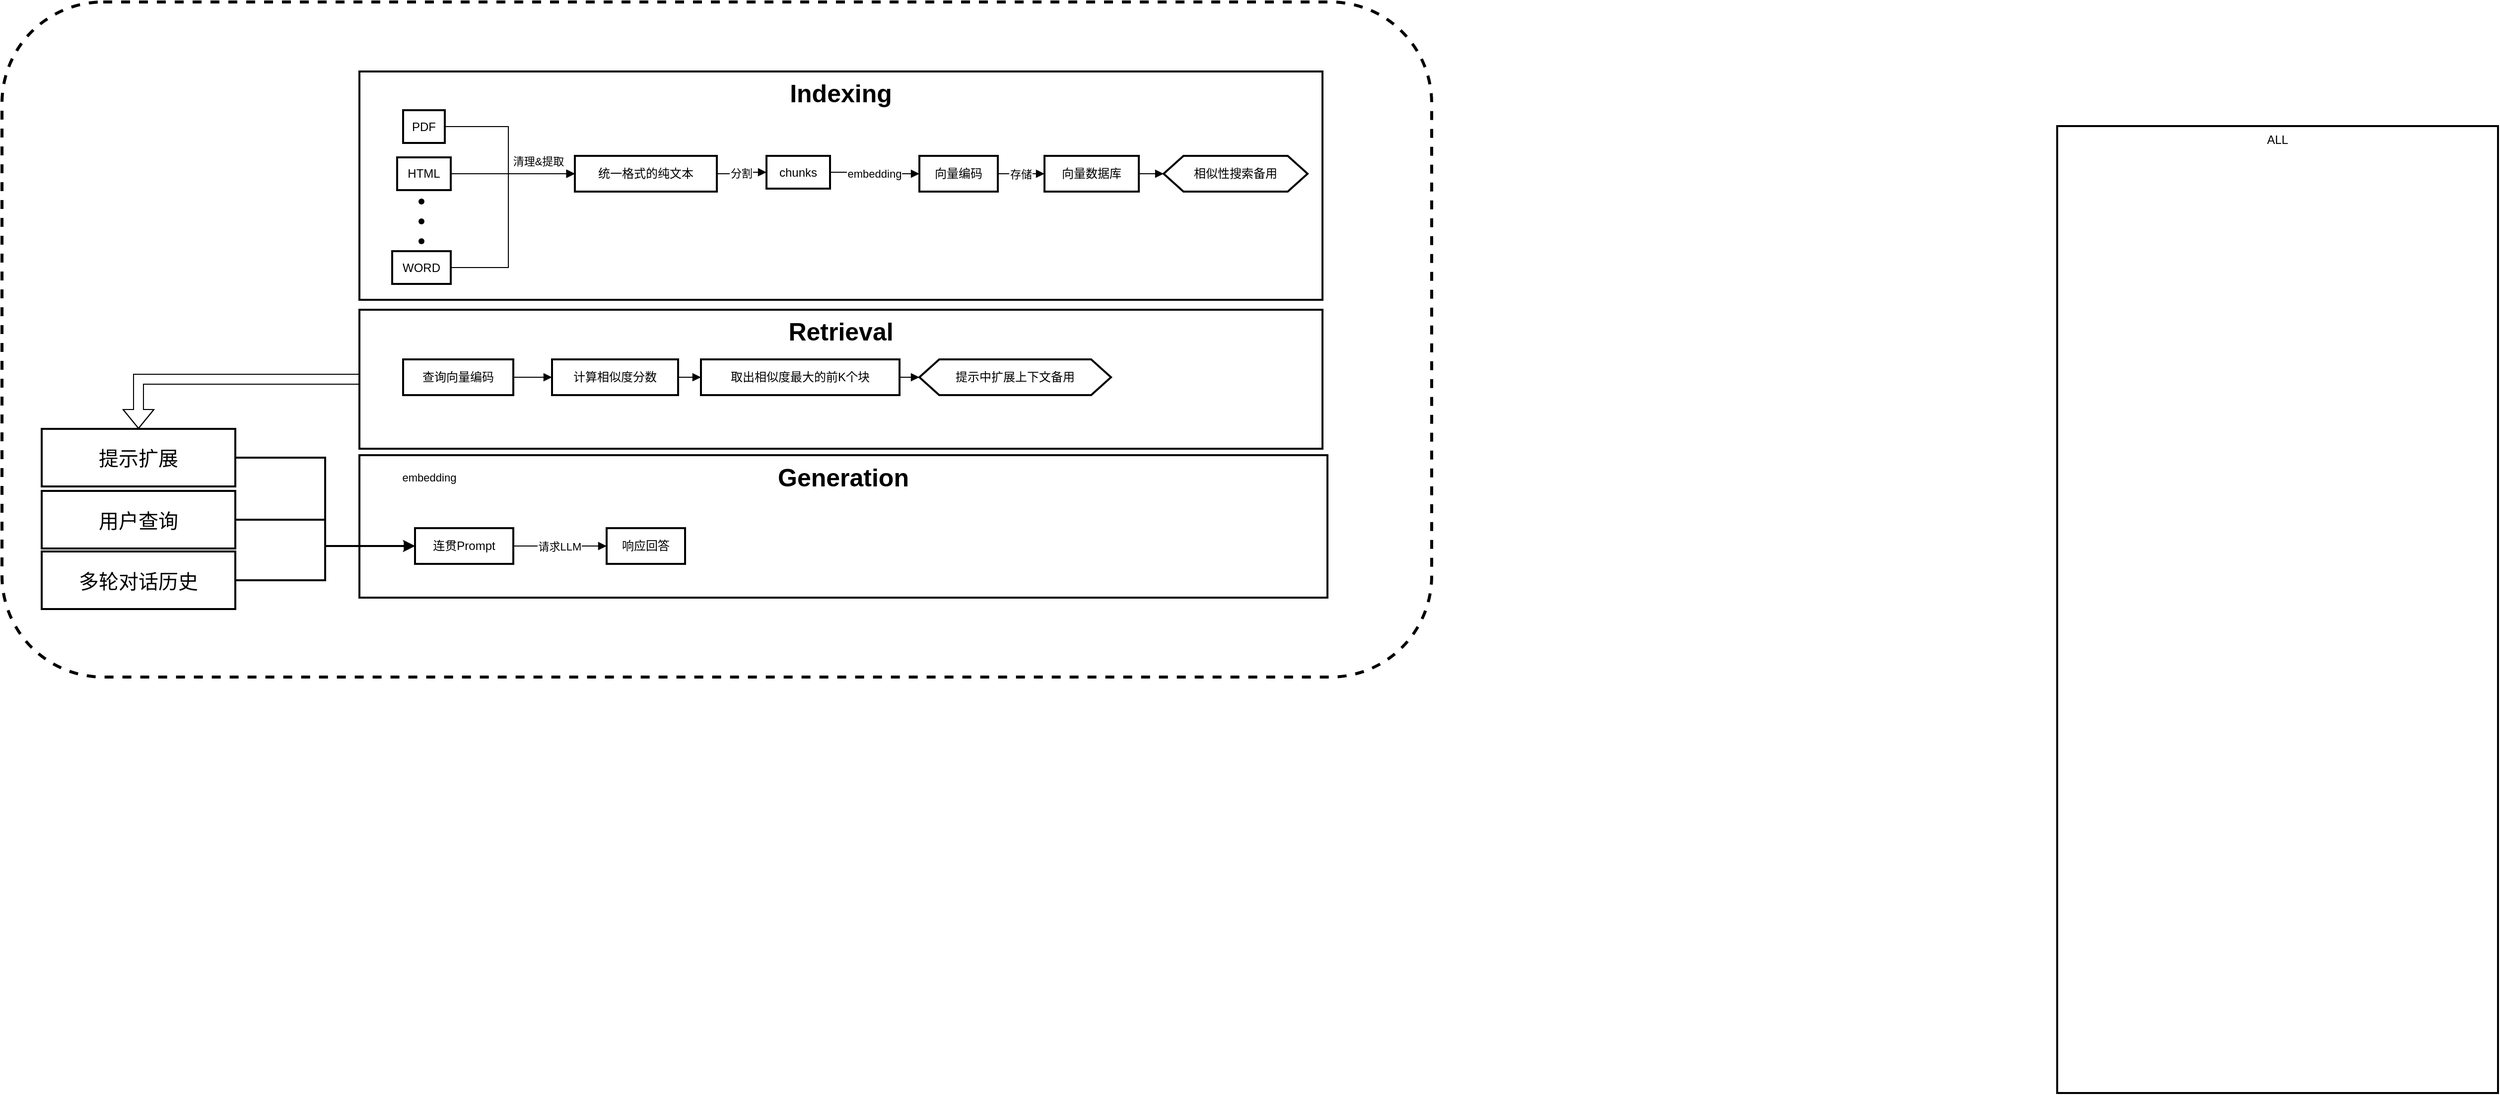 <mxfile version="24.6.5" type="device">
  <diagram name="第 1 页" id="KT44jN5j97w8UCYjzkdt">
    <mxGraphModel dx="2577" dy="897" grid="1" gridSize="10" guides="1" tooltips="1" connect="1" arrows="1" fold="1" page="1" pageScale="1" pageWidth="827" pageHeight="1169" math="0" shadow="0">
      <root>
        <mxCell id="0" />
        <mxCell id="1" parent="0" />
        <mxCell id="0SHvICGjDEyUweSbfonY-1" value="ALL" style="whiteSpace=wrap;strokeWidth=2;verticalAlign=top;" vertex="1" parent="1">
          <mxGeometry x="1740" y="195" width="444" height="974" as="geometry" />
        </mxCell>
        <mxCell id="0SHvICGjDEyUweSbfonY-2" value="Retrieval" style="whiteSpace=wrap;strokeWidth=2;verticalAlign=top;fontSize=25;fontStyle=1" vertex="1" parent="1">
          <mxGeometry x="30" y="380" width="970" height="140" as="geometry" />
        </mxCell>
        <mxCell id="0SHvICGjDEyUweSbfonY-4" value="Generation" style="whiteSpace=wrap;strokeWidth=2;verticalAlign=top;fontSize=25;fontStyle=1" vertex="1" parent="1">
          <mxGeometry x="30" y="526.5" width="975" height="143.5" as="geometry" />
        </mxCell>
        <mxCell id="0SHvICGjDEyUweSbfonY-5" value="连贯Prompt" style="whiteSpace=wrap;strokeWidth=2;" vertex="1" parent="1">
          <mxGeometry x="86" y="600" width="99" height="36" as="geometry" />
        </mxCell>
        <mxCell id="0SHvICGjDEyUweSbfonY-6" value="响应回答" style="whiteSpace=wrap;strokeWidth=2;" vertex="1" parent="1">
          <mxGeometry x="279" y="600" width="79" height="36" as="geometry" />
        </mxCell>
        <mxCell id="0SHvICGjDEyUweSbfonY-8" value="查询向量编码" style="whiteSpace=wrap;strokeWidth=2;" vertex="1" parent="1">
          <mxGeometry x="74" y="430" width="111" height="36" as="geometry" />
        </mxCell>
        <mxCell id="0SHvICGjDEyUweSbfonY-9" value="计算相似度分数" style="whiteSpace=wrap;strokeWidth=2;" vertex="1" parent="1">
          <mxGeometry x="224" y="430" width="127" height="36" as="geometry" />
        </mxCell>
        <mxCell id="0SHvICGjDEyUweSbfonY-10" value="取出相似度最大的前K个块" style="whiteSpace=wrap;strokeWidth=2;" vertex="1" parent="1">
          <mxGeometry x="374" y="430" width="200" height="36" as="geometry" />
        </mxCell>
        <mxCell id="0SHvICGjDEyUweSbfonY-11" value="提示中扩展上下文备用" style="shape=hexagon;perimeter=hexagonPerimeter2;fixedSize=1;strokeWidth=2;whiteSpace=wrap;" vertex="1" parent="1">
          <mxGeometry x="594" y="430" width="193" height="36" as="geometry" />
        </mxCell>
        <mxCell id="0SHvICGjDEyUweSbfonY-28" value="" style="curved=1;startArrow=none;endArrow=block;exitX=1;exitY=0.5;entryX=0;entryY=0.5;rounded=0;exitDx=0;exitDy=0;entryDx=0;entryDy=0;" edge="1" parent="1" source="0SHvICGjDEyUweSbfonY-8" target="0SHvICGjDEyUweSbfonY-9">
          <mxGeometry relative="1" as="geometry">
            <Array as="points" />
          </mxGeometry>
        </mxCell>
        <mxCell id="0SHvICGjDEyUweSbfonY-29" value="" style="curved=1;startArrow=none;endArrow=block;exitX=1;exitY=0.5;entryX=0;entryY=0.5;rounded=0;exitDx=0;exitDy=0;entryDx=0;entryDy=0;" edge="1" parent="1" source="0SHvICGjDEyUweSbfonY-9" target="0SHvICGjDEyUweSbfonY-10">
          <mxGeometry relative="1" as="geometry">
            <Array as="points" />
          </mxGeometry>
        </mxCell>
        <mxCell id="0SHvICGjDEyUweSbfonY-30" value="" style="curved=1;startArrow=none;endArrow=block;exitX=1;exitY=0.5;entryX=0;entryY=0.5;rounded=0;exitDx=0;exitDy=0;entryDx=0;entryDy=0;" edge="1" parent="1" source="0SHvICGjDEyUweSbfonY-10" target="0SHvICGjDEyUweSbfonY-11">
          <mxGeometry relative="1" as="geometry">
            <Array as="points" />
          </mxGeometry>
        </mxCell>
        <mxCell id="0SHvICGjDEyUweSbfonY-32" value="" style="startArrow=none;endArrow=block;exitX=1;exitY=0.5;rounded=0;edgeStyle=orthogonalEdgeStyle;exitDx=0;exitDy=0;entryX=0;entryY=0.5;entryDx=0;entryDy=0;strokeWidth=2;" edge="1" parent="1" source="0SHvICGjDEyUweSbfonY-7" target="0SHvICGjDEyUweSbfonY-5">
          <mxGeometry relative="1" as="geometry" />
        </mxCell>
        <mxCell id="0SHvICGjDEyUweSbfonY-33" value="请求LLM" style="startArrow=none;endArrow=block;exitX=1;exitY=0.5;entryX=0;entryY=0.5;rounded=0;entryDx=0;entryDy=0;exitDx=0;exitDy=0;" edge="1" parent="1" source="0SHvICGjDEyUweSbfonY-5" target="0SHvICGjDEyUweSbfonY-6">
          <mxGeometry relative="1" as="geometry" />
        </mxCell>
        <mxCell id="0SHvICGjDEyUweSbfonY-36" value="" style="startArrow=none;endArrow=block;rounded=0;exitX=1;exitY=0.5;exitDx=0;exitDy=0;entryX=0;entryY=0.5;entryDx=0;entryDy=0;edgeStyle=orthogonalEdgeStyle;strokeWidth=2;" edge="1" parent="1" source="0SHvICGjDEyUweSbfonY-3" target="0SHvICGjDEyUweSbfonY-5">
          <mxGeometry relative="1" as="geometry" />
        </mxCell>
        <mxCell id="0SHvICGjDEyUweSbfonY-44" value="embedding" style="edgeLabel;html=1;align=center;verticalAlign=middle;resizable=0;points=[];" vertex="1" connectable="0" parent="0SHvICGjDEyUweSbfonY-36">
          <mxGeometry x="0.034" y="-5" relative="1" as="geometry">
            <mxPoint x="109" y="-60" as="offset" />
          </mxGeometry>
        </mxCell>
        <mxCell id="0SHvICGjDEyUweSbfonY-47" value="" style="shape=flexArrow;endArrow=classic;html=1;rounded=0;entryX=0.5;entryY=0;entryDx=0;entryDy=0;exitX=0;exitY=0.5;exitDx=0;exitDy=0;edgeStyle=orthogonalEdgeStyle;" edge="1" parent="1" source="0SHvICGjDEyUweSbfonY-2" target="0SHvICGjDEyUweSbfonY-46">
          <mxGeometry width="50" height="50" relative="1" as="geometry">
            <mxPoint x="-110" y="530" as="sourcePoint" />
            <mxPoint x="-60" y="480" as="targetPoint" />
          </mxGeometry>
        </mxCell>
        <mxCell id="0SHvICGjDEyUweSbfonY-48" value="" style="endArrow=classic;html=1;rounded=0;exitX=1;exitY=0.5;exitDx=0;exitDy=0;edgeStyle=orthogonalEdgeStyle;entryX=0;entryY=0.5;entryDx=0;entryDy=0;strokeWidth=2;" edge="1" parent="1" source="0SHvICGjDEyUweSbfonY-46" target="0SHvICGjDEyUweSbfonY-5">
          <mxGeometry width="50" height="50" relative="1" as="geometry">
            <mxPoint x="-110" y="530" as="sourcePoint" />
            <mxPoint x="80" y="620" as="targetPoint" />
          </mxGeometry>
        </mxCell>
        <mxCell id="0SHvICGjDEyUweSbfonY-56" value="" style="group" vertex="1" connectable="0" parent="1">
          <mxGeometry x="30" y="140" width="970" height="230" as="geometry" />
        </mxCell>
        <mxCell id="0SHvICGjDEyUweSbfonY-12" value="Indexing" style="whiteSpace=wrap;strokeWidth=2;verticalAlign=top;container=0;fontSize=25;fontStyle=1" vertex="1" parent="0SHvICGjDEyUweSbfonY-56">
          <mxGeometry width="970" height="230" as="geometry" />
        </mxCell>
        <mxCell id="0SHvICGjDEyUweSbfonY-13" value="统一格式的纯文本" style="whiteSpace=wrap;strokeWidth=2;" vertex="1" parent="0SHvICGjDEyUweSbfonY-56">
          <mxGeometry x="217" y="85" width="143" height="36" as="geometry" />
        </mxCell>
        <mxCell id="0SHvICGjDEyUweSbfonY-14" value="PDF" style="whiteSpace=wrap;strokeWidth=2;" vertex="1" parent="0SHvICGjDEyUweSbfonY-56">
          <mxGeometry x="44" y="39" width="42" height="33" as="geometry" />
        </mxCell>
        <mxCell id="0SHvICGjDEyUweSbfonY-15" value="HTML" style="whiteSpace=wrap;strokeWidth=2;" vertex="1" parent="0SHvICGjDEyUweSbfonY-56">
          <mxGeometry x="38" y="86.5" width="54" height="33" as="geometry" />
        </mxCell>
        <mxCell id="0SHvICGjDEyUweSbfonY-16" value="WORD" style="whiteSpace=wrap;strokeWidth=2;" vertex="1" parent="0SHvICGjDEyUweSbfonY-56">
          <mxGeometry x="33" y="181" width="59" height="33" as="geometry" />
        </mxCell>
        <mxCell id="0SHvICGjDEyUweSbfonY-17" value="chunks" style="whiteSpace=wrap;strokeWidth=2;" vertex="1" parent="0SHvICGjDEyUweSbfonY-56">
          <mxGeometry x="410" y="85" width="64" height="33" as="geometry" />
        </mxCell>
        <mxCell id="0SHvICGjDEyUweSbfonY-18" value="向量编码" style="whiteSpace=wrap;strokeWidth=2;" vertex="1" parent="0SHvICGjDEyUweSbfonY-56">
          <mxGeometry x="564" y="85" width="79" height="36" as="geometry" />
        </mxCell>
        <mxCell id="0SHvICGjDEyUweSbfonY-19" value="向量数据库" style="whiteSpace=wrap;strokeWidth=2;" vertex="1" parent="0SHvICGjDEyUweSbfonY-56">
          <mxGeometry x="690" y="85" width="95" height="36" as="geometry" />
        </mxCell>
        <mxCell id="0SHvICGjDEyUweSbfonY-20" value="相似性搜索备用" style="shape=hexagon;perimeter=hexagonPerimeter2;fixedSize=1;strokeWidth=2;whiteSpace=wrap;" vertex="1" parent="0SHvICGjDEyUweSbfonY-56">
          <mxGeometry x="810" y="85" width="145" height="36" as="geometry" />
        </mxCell>
        <mxCell id="0SHvICGjDEyUweSbfonY-21" value="" style="startArrow=none;endArrow=block;exitX=1;exitY=0.5;entryX=0;entryY=0.5;rounded=0;entryDx=0;entryDy=0;exitDx=0;exitDy=0;edgeStyle=orthogonalEdgeStyle;" edge="1" parent="0SHvICGjDEyUweSbfonY-56" source="0SHvICGjDEyUweSbfonY-14" target="0SHvICGjDEyUweSbfonY-13">
          <mxGeometry relative="1" as="geometry">
            <Array as="points">
              <mxPoint x="150" y="56" />
              <mxPoint x="150" y="103" />
            </Array>
          </mxGeometry>
        </mxCell>
        <mxCell id="0SHvICGjDEyUweSbfonY-22" value="清理&amp;提取" style="startArrow=none;endArrow=block;exitX=1;exitY=0.5;entryX=0;entryY=0.5;rounded=0;entryDx=0;entryDy=0;exitDx=0;exitDy=0;edgeStyle=orthogonalEdgeStyle;" edge="1" parent="0SHvICGjDEyUweSbfonY-56" source="0SHvICGjDEyUweSbfonY-15" target="0SHvICGjDEyUweSbfonY-13">
          <mxGeometry x="0.415" y="13" relative="1" as="geometry">
            <mxPoint as="offset" />
          </mxGeometry>
        </mxCell>
        <mxCell id="0SHvICGjDEyUweSbfonY-23" value="" style="startArrow=none;endArrow=block;exitX=1;exitY=0.5;entryX=0;entryY=0.5;rounded=0;entryDx=0;entryDy=0;exitDx=0;exitDy=0;edgeStyle=orthogonalEdgeStyle;" edge="1" parent="0SHvICGjDEyUweSbfonY-56" source="0SHvICGjDEyUweSbfonY-16" target="0SHvICGjDEyUweSbfonY-13">
          <mxGeometry relative="1" as="geometry">
            <Array as="points">
              <mxPoint x="150" y="198" />
              <mxPoint x="150" y="103" />
            </Array>
          </mxGeometry>
        </mxCell>
        <mxCell id="0SHvICGjDEyUweSbfonY-24" value="分割" style="startArrow=none;endArrow=block;exitX=1;exitY=0.5;entryX=0;entryY=0.5;rounded=0;exitDx=0;exitDy=0;entryDx=0;entryDy=0;edgeStyle=orthogonalEdgeStyle;" edge="1" parent="0SHvICGjDEyUweSbfonY-56" source="0SHvICGjDEyUweSbfonY-13" target="0SHvICGjDEyUweSbfonY-17">
          <mxGeometry relative="1" as="geometry" />
        </mxCell>
        <mxCell id="0SHvICGjDEyUweSbfonY-25" value="embedding" style="startArrow=none;endArrow=block;exitX=1;exitY=0.5;entryX=0;entryY=0.5;rounded=0;exitDx=0;exitDy=0;entryDx=0;entryDy=0;edgeStyle=orthogonalEdgeStyle;" edge="1" parent="0SHvICGjDEyUweSbfonY-56" source="0SHvICGjDEyUweSbfonY-17" target="0SHvICGjDEyUweSbfonY-18">
          <mxGeometry x="-0.0" relative="1" as="geometry">
            <mxPoint as="offset" />
          </mxGeometry>
        </mxCell>
        <mxCell id="0SHvICGjDEyUweSbfonY-26" value="存储" style="startArrow=none;endArrow=block;exitX=1;exitY=0.5;entryX=0;entryY=0.5;rounded=0;exitDx=0;exitDy=0;entryDx=0;entryDy=0;edgeStyle=orthogonalEdgeStyle;" edge="1" parent="0SHvICGjDEyUweSbfonY-56" source="0SHvICGjDEyUweSbfonY-18" target="0SHvICGjDEyUweSbfonY-19">
          <mxGeometry relative="1" as="geometry" />
        </mxCell>
        <mxCell id="0SHvICGjDEyUweSbfonY-27" value="" style="curved=1;startArrow=none;endArrow=block;exitX=1;exitY=0.5;entryX=0;entryY=0.5;rounded=0;exitDx=0;exitDy=0;entryDx=0;entryDy=0;" edge="1" parent="0SHvICGjDEyUweSbfonY-56" source="0SHvICGjDEyUweSbfonY-19" target="0SHvICGjDEyUweSbfonY-20">
          <mxGeometry relative="1" as="geometry">
            <Array as="points" />
          </mxGeometry>
        </mxCell>
        <mxCell id="0SHvICGjDEyUweSbfonY-53" value="" style="shape=waypoint;sketch=0;fillStyle=solid;size=6;pointerEvents=1;points=[];fillColor=none;resizable=0;rotatable=0;perimeter=centerPerimeter;snapToPoint=1;" vertex="1" parent="0SHvICGjDEyUweSbfonY-56">
          <mxGeometry x="52.5" y="121" width="20" height="20" as="geometry" />
        </mxCell>
        <mxCell id="0SHvICGjDEyUweSbfonY-54" value="" style="shape=waypoint;sketch=0;fillStyle=solid;size=6;pointerEvents=1;points=[];fillColor=none;resizable=0;rotatable=0;perimeter=centerPerimeter;snapToPoint=1;" vertex="1" parent="0SHvICGjDEyUweSbfonY-56">
          <mxGeometry x="52.5" y="141" width="20" height="20" as="geometry" />
        </mxCell>
        <mxCell id="0SHvICGjDEyUweSbfonY-55" value="" style="shape=waypoint;sketch=0;fillStyle=solid;size=6;pointerEvents=1;points=[];fillColor=none;resizable=0;rotatable=0;perimeter=centerPerimeter;snapToPoint=1;" vertex="1" parent="0SHvICGjDEyUweSbfonY-56">
          <mxGeometry x="52.5" y="161" width="20" height="20" as="geometry" />
        </mxCell>
        <mxCell id="0SHvICGjDEyUweSbfonY-57" value="" style="group" vertex="1" connectable="0" parent="1">
          <mxGeometry x="-290" y="500" width="195" height="181.5" as="geometry" />
        </mxCell>
        <mxCell id="0SHvICGjDEyUweSbfonY-3" value="用户查询" style="whiteSpace=wrap;strokeWidth=2;fontSize=20;" vertex="1" parent="0SHvICGjDEyUweSbfonY-57">
          <mxGeometry y="62.5" width="195" height="58" as="geometry" />
        </mxCell>
        <mxCell id="0SHvICGjDEyUweSbfonY-7" value="多轮对话历史" style="whiteSpace=wrap;strokeWidth=2;fontSize=20;" vertex="1" parent="0SHvICGjDEyUweSbfonY-57">
          <mxGeometry y="123.5" width="195" height="58" as="geometry" />
        </mxCell>
        <mxCell id="0SHvICGjDEyUweSbfonY-46" value="提示扩展" style="whiteSpace=wrap;strokeWidth=2;fontSize=20;" vertex="1" parent="0SHvICGjDEyUweSbfonY-57">
          <mxGeometry width="195" height="58" as="geometry" />
        </mxCell>
        <mxCell id="0SHvICGjDEyUweSbfonY-58" value="" style="rounded=1;whiteSpace=wrap;html=1;fillColor=none;strokeWidth=3;dashed=1;" vertex="1" parent="1">
          <mxGeometry x="-330" y="70" width="1440" height="680" as="geometry" />
        </mxCell>
      </root>
    </mxGraphModel>
  </diagram>
</mxfile>
